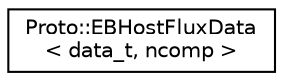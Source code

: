 digraph "Graphical Class Hierarchy"
{
  edge [fontname="Helvetica",fontsize="10",labelfontname="Helvetica",labelfontsize="10"];
  node [fontname="Helvetica",fontsize="10",shape=record];
  rankdir="LR";
  Node0 [label="Proto::EBHostFluxData\l\< data_t, ncomp \>",height=0.2,width=0.4,color="black", fillcolor="white", style="filled",URL="$classProto_1_1EBHostFluxData.html",tooltip="EBFluxData that lives on the host. "];
}

